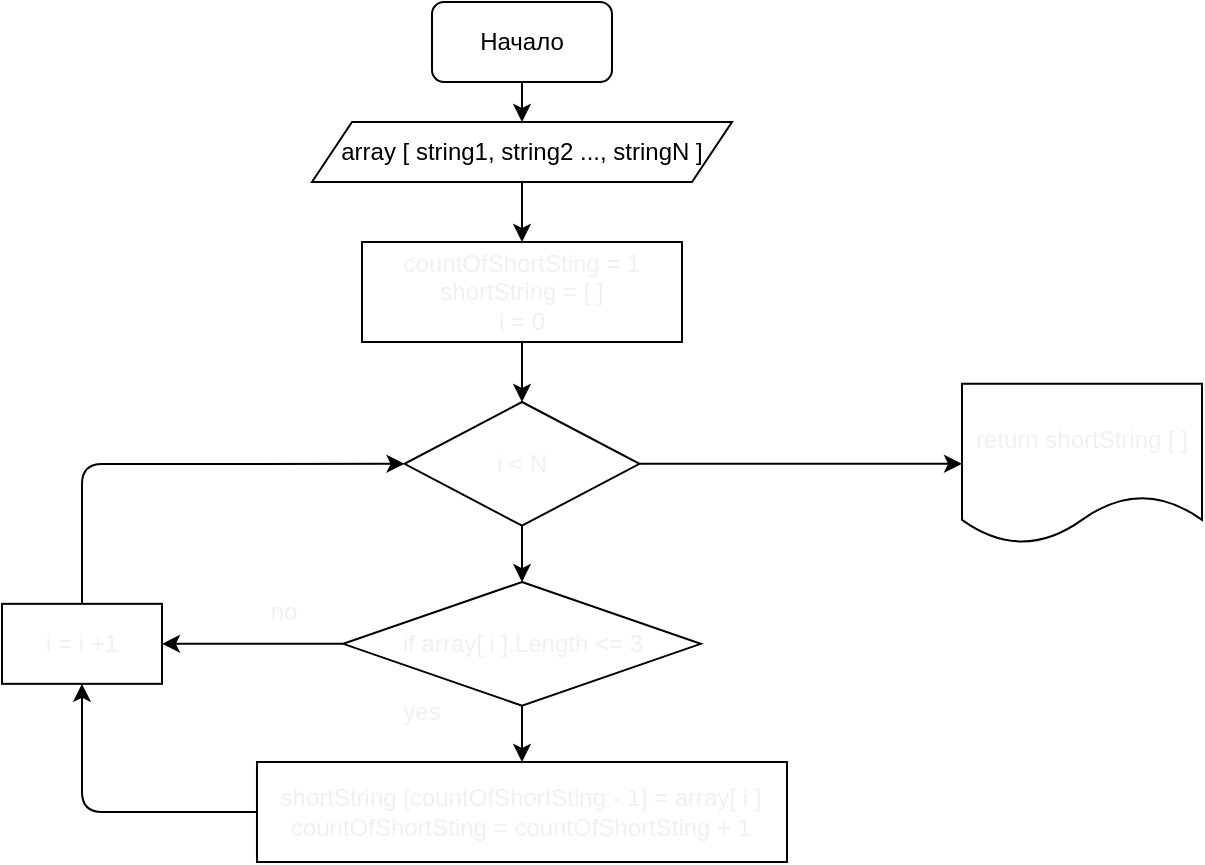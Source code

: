 <mxfile>
    <diagram id="CTY-FK5p1_lKTuQCtOWr" name="Страница 1">
        <mxGraphModel dx="1165" dy="785" grid="1" gridSize="10" guides="1" tooltips="1" connect="1" arrows="1" fold="1" page="1" pageScale="1" pageWidth="827" pageHeight="1169" math="0" shadow="0">
            <root>
                <mxCell id="0"/>
                <mxCell id="1" parent="0"/>
                <mxCell id="8" value="" style="edgeStyle=none;html=1;" edge="1" parent="1" source="2" target="3">
                    <mxGeometry relative="1" as="geometry"/>
                </mxCell>
                <mxCell id="2" value="Начало" style="rounded=1;whiteSpace=wrap;html=1;" vertex="1" parent="1">
                    <mxGeometry x="345" y="20" width="90" height="40" as="geometry"/>
                </mxCell>
                <mxCell id="9" value="" style="edgeStyle=none;html=1;" edge="1" parent="1" source="3" target="5">
                    <mxGeometry relative="1" as="geometry"/>
                </mxCell>
                <mxCell id="3" value="array [ string1, string2 ..., stringN ]" style="shape=parallelogram;perimeter=parallelogramPerimeter;whiteSpace=wrap;html=1;fixedSize=1;" vertex="1" parent="1">
                    <mxGeometry x="285" y="80" width="210" height="30" as="geometry"/>
                </mxCell>
                <mxCell id="11" value="" style="edgeStyle=none;html=1;fontColor=#F0F0F0;" edge="1" parent="1" source="5" target="10">
                    <mxGeometry relative="1" as="geometry"/>
                </mxCell>
                <mxCell id="5" value="countOfShortSting = 1&#10;shortString = [ ]&#10;i = 0" style="rounded=0;whiteSpace=wrap;fontColor=#F0F0F0;" vertex="1" parent="1">
                    <mxGeometry x="310" y="140" width="160" height="50" as="geometry"/>
                </mxCell>
                <mxCell id="14" value="" style="edgeStyle=none;html=1;fontColor=#F0F0F0;" edge="1" parent="1" source="10" target="12">
                    <mxGeometry relative="1" as="geometry"/>
                </mxCell>
                <mxCell id="29" value="" style="edgeStyle=none;html=1;fontColor=#F0F0F0;" edge="1" parent="1" source="10" target="28">
                    <mxGeometry relative="1" as="geometry"/>
                </mxCell>
                <mxCell id="10" value="i &amp;lt; N" style="rhombus;whiteSpace=wrap;html=1;fontColor=#F0F0F0;" vertex="1" parent="1">
                    <mxGeometry x="331.25" y="220" width="117.5" height="61.84" as="geometry"/>
                </mxCell>
                <mxCell id="16" value="" style="edgeStyle=none;html=1;fontColor=#F0F0F0;" edge="1" parent="1" source="12" target="15">
                    <mxGeometry relative="1" as="geometry"/>
                </mxCell>
                <mxCell id="23" value="" style="edgeStyle=none;html=1;fontColor=#F0F0F0;" edge="1" parent="1" source="12" target="20">
                    <mxGeometry relative="1" as="geometry"/>
                </mxCell>
                <mxCell id="12" value="if array[ i ].Length &amp;lt;= 3" style="rhombus;whiteSpace=wrap;html=1;fontColor=#F0F0F0;" vertex="1" parent="1">
                    <mxGeometry x="300.63" y="310" width="178.75" height="61.84" as="geometry"/>
                </mxCell>
                <mxCell id="22" style="edgeStyle=none;html=1;entryX=0.5;entryY=1;entryDx=0;entryDy=0;fontColor=#F0F0F0;" edge="1" parent="1" source="15" target="20">
                    <mxGeometry relative="1" as="geometry">
                        <Array as="points">
                            <mxPoint x="170" y="425"/>
                        </Array>
                    </mxGeometry>
                </mxCell>
                <mxCell id="15" value="shortString [countOfShortSting - 1] = array[ i ]&#10;countOfShortSting = countOfShortSting + 1" style="rounded=0;whiteSpace=wrap;fontColor=#F0F0F0;" vertex="1" parent="1">
                    <mxGeometry x="257.49" y="400" width="265.01" height="50" as="geometry"/>
                </mxCell>
                <mxCell id="18" value="yes" style="text;html=1;strokeColor=none;fillColor=none;align=center;verticalAlign=middle;whiteSpace=wrap;rounded=0;fontColor=#F0F0F0;" vertex="1" parent="1">
                    <mxGeometry x="310" y="360" width="60" height="30" as="geometry"/>
                </mxCell>
                <mxCell id="24" style="edgeStyle=none;html=1;entryX=0;entryY=0.5;entryDx=0;entryDy=0;fontColor=#F0F0F0;" edge="1" parent="1" source="20" target="10">
                    <mxGeometry relative="1" as="geometry">
                        <Array as="points">
                            <mxPoint x="170" y="251"/>
                        </Array>
                    </mxGeometry>
                </mxCell>
                <mxCell id="20" value="i = i +1" style="rounded=0;whiteSpace=wrap;html=1;fontColor=#F0F0F0;" vertex="1" parent="1">
                    <mxGeometry x="130" y="320.92" width="80" height="40" as="geometry"/>
                </mxCell>
                <mxCell id="28" value="return shortString [ ]" style="shape=document;whiteSpace=wrap;html=1;boundedLbl=1;fontColor=#F0F0F0;" vertex="1" parent="1">
                    <mxGeometry x="610" y="210.92" width="120" height="80" as="geometry"/>
                </mxCell>
                <mxCell id="30" value="no" style="text;html=1;strokeColor=none;fillColor=none;align=center;verticalAlign=middle;whiteSpace=wrap;rounded=0;fontColor=#F0F0F0;" vertex="1" parent="1">
                    <mxGeometry x="240.63" y="310" width="60" height="30" as="geometry"/>
                </mxCell>
            </root>
        </mxGraphModel>
    </diagram>
</mxfile>